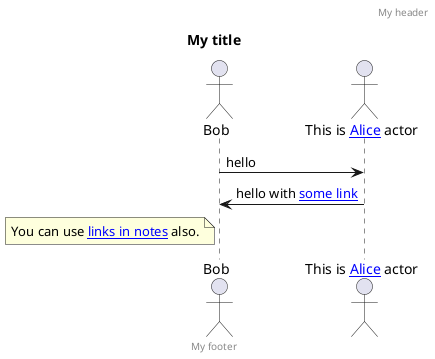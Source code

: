 @startuml

title My title
header My header
footer My footer

actor Bob [[http://plantuml.com/sequence]]
actor "This is [[http://plantuml.com/sequence Alice]] actor" as Alice
Bob -> Alice [[http://plantuml.com/start]] : hello
Alice -> Bob : hello with [[http://plantuml.com/start{Tooltip for message} some link]]
note left of Bob
You can use [[http://plantuml.com/start links in notes]] also.
end note

@enduml